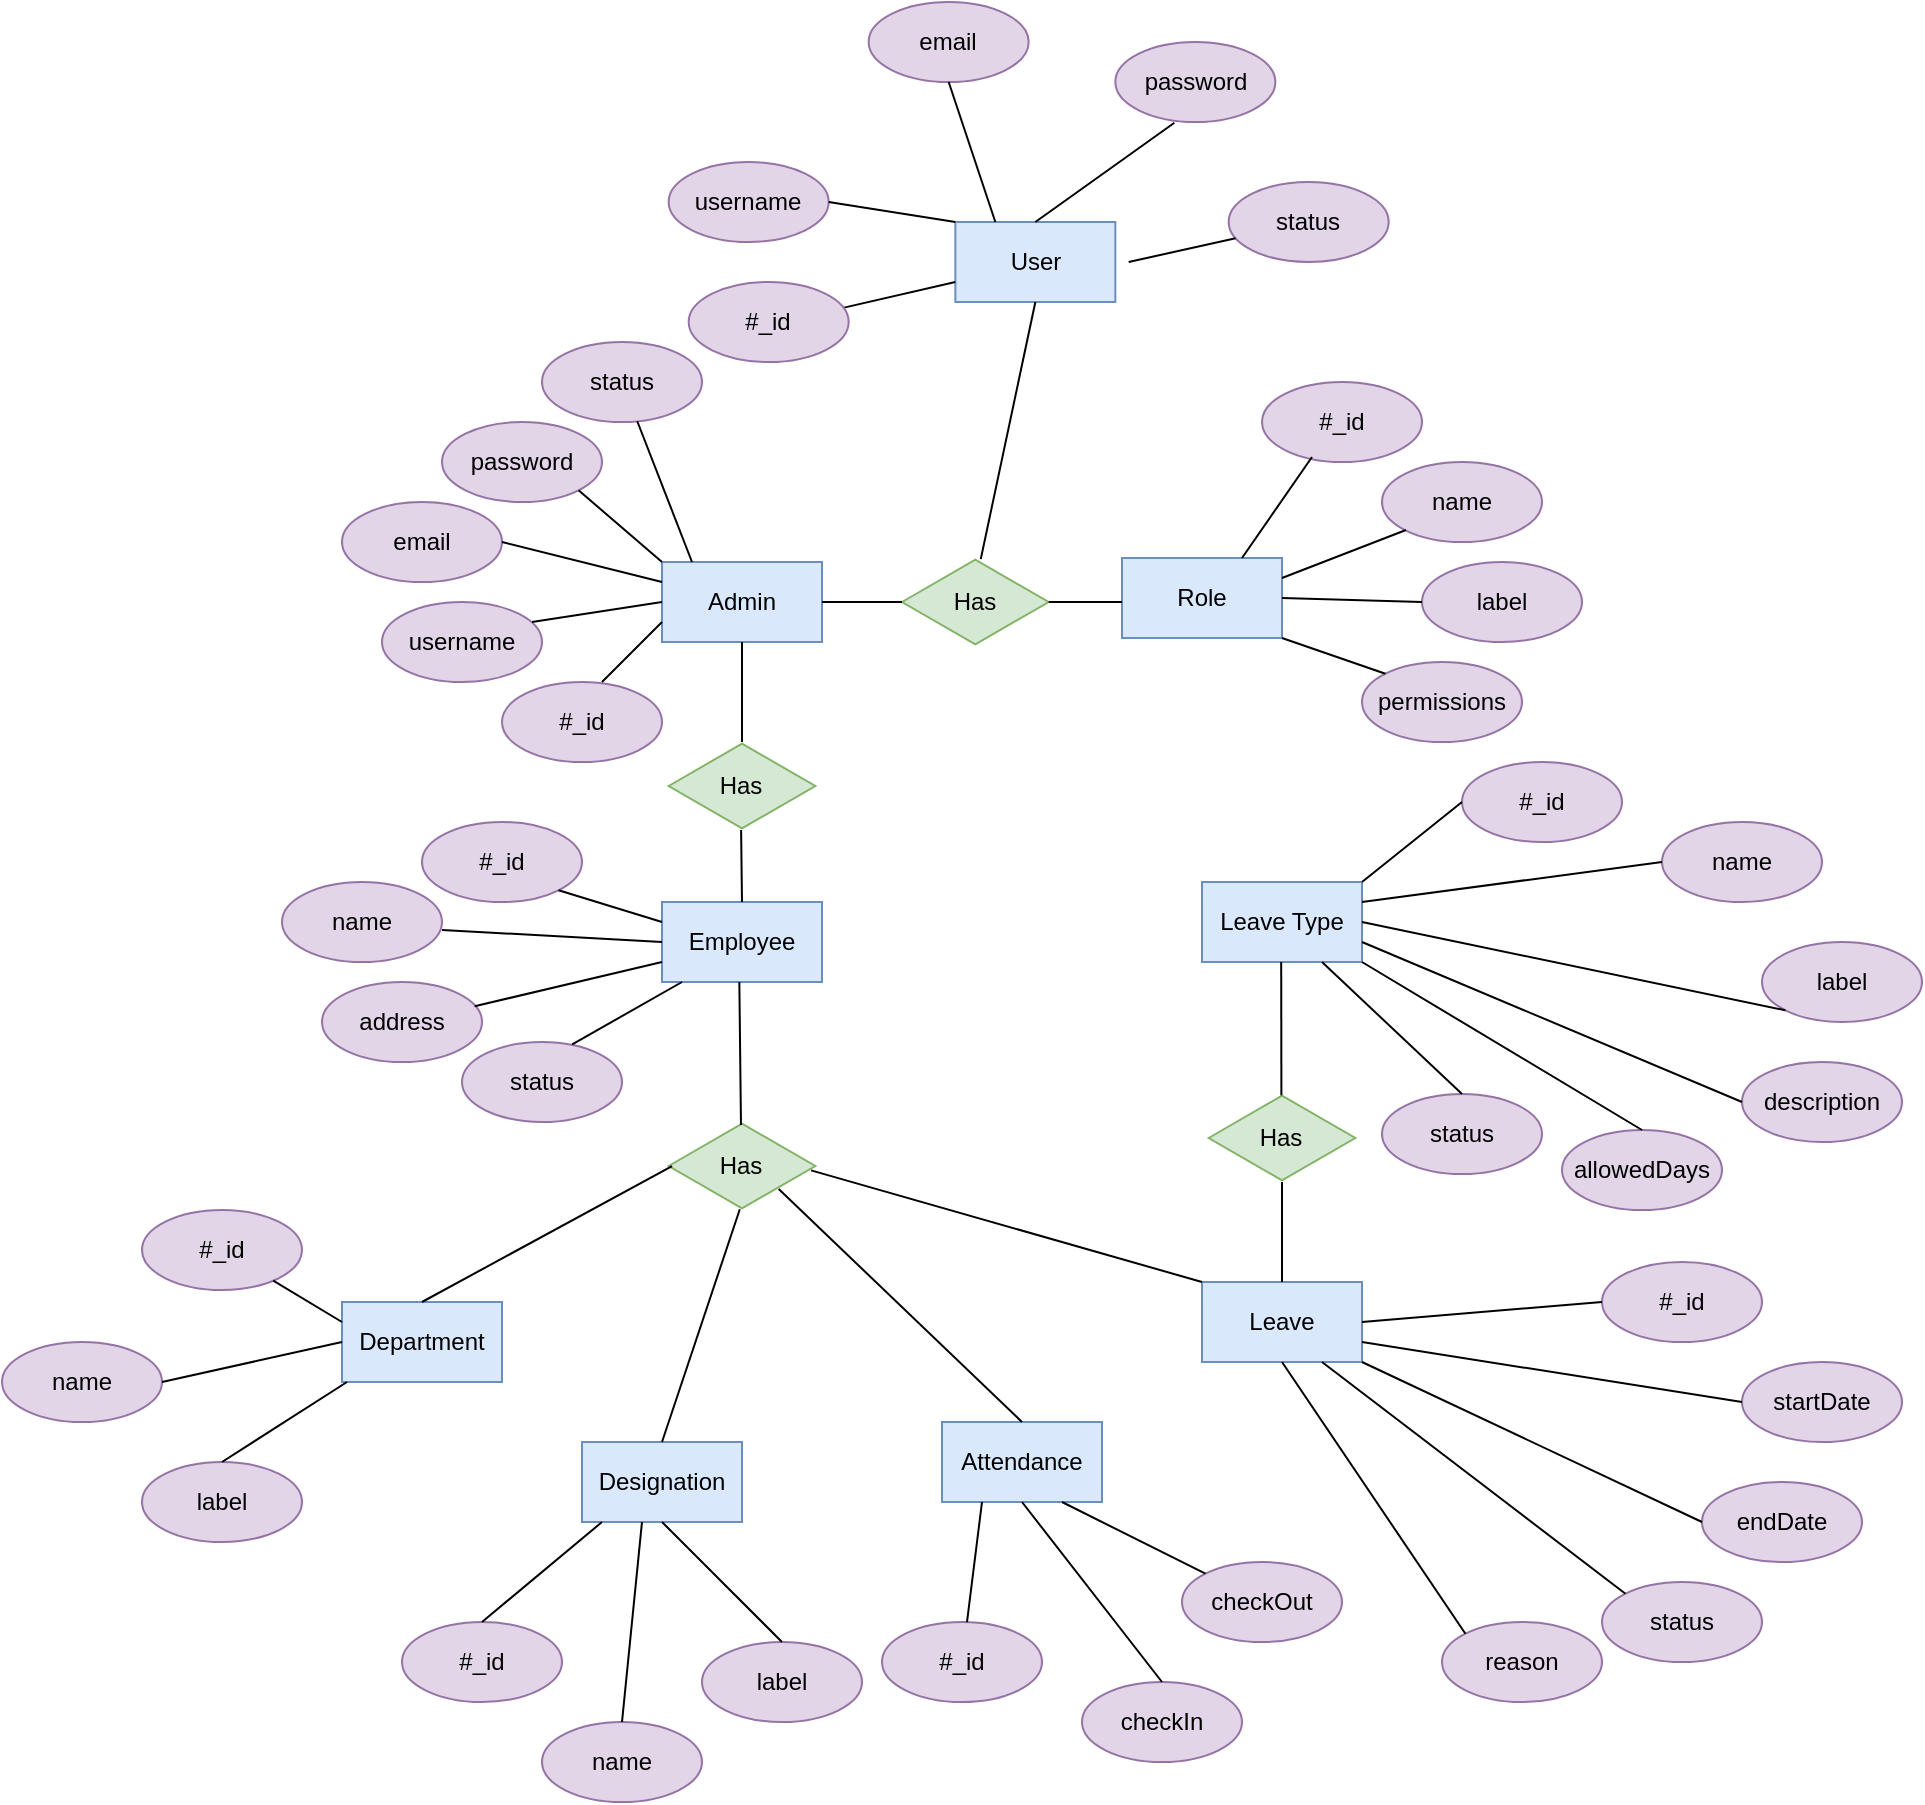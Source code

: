 <mxfile version="24.3.1" type="github">
  <diagram name="Page-1" id="nSaOMhIKzKD4aCZZ9AsJ">
    <mxGraphModel dx="2787" dy="2155" grid="1" gridSize="10" guides="1" tooltips="1" connect="1" arrows="1" fold="1" page="1" pageScale="1" pageWidth="850" pageHeight="1100" math="0" shadow="0">
      <root>
        <mxCell id="0" />
        <mxCell id="1" parent="0" />
        <mxCell id="XoLHvi1FjI8Cl4qUDjgd-1" value="Admin" style="rounded=0;whiteSpace=wrap;html=1;fillColor=#dae8fc;strokeColor=#6c8ebf;" parent="1" vertex="1">
          <mxGeometry x="120" y="160" width="80" height="40" as="geometry" />
        </mxCell>
        <mxCell id="XoLHvi1FjI8Cl4qUDjgd-2" value="username&lt;span style=&quot;color: rgba(0, 0, 0, 0); font-family: monospace; font-size: 0px; text-align: start; text-wrap: nowrap;&quot;&gt;%3CmxGraphModel%3E%3Croot%3E%3CmxCell%20id%3D%220%22%2F%3E%3CmxCell%20id%3D%221%22%20parent%3D%220%22%2F%3E%3CmxCell%20id%3D%222%22%20value%3D%22%23_id%22%20style%3D%22ellipse%3BwhiteSpace%3Dwrap%3Bhtml%3D1%3B%22%20vertex%3D%221%22%20parent%3D%221%22%3E%3CmxGeometry%20x%3D%2230%22%20y%3D%22110%22%20width%3D%2280%22%20height%3D%2240%22%20as%3D%22geometry%22%2F%3E%3C%2FmxCell%3E%3C%2Froot%3E%3C%2FmxGraphModel%3E&lt;/span&gt;&lt;span style=&quot;color: rgba(0, 0, 0, 0); font-family: monospace; font-size: 0px; text-align: start; text-wrap: nowrap;&quot;&gt;%3CmxGraphModel%3E%3Croot%3E%3CmxCell%20id%3D%220%22%2F%3E%3CmxCell%20id%3D%221%22%20parent%3D%220%22%2F%3E%3CmxCell%20id%3D%222%22%20value%3D%22%23_id%22%20style%3D%22ellipse%3BwhiteSpace%3Dwrap%3Bhtml%3D1%3B%22%20vertex%3D%221%22%20parent%3D%221%22%3E%3CmxGeometry%20x%3D%2230%22%20y%3D%22110%22%20width%3D%2280%22%20height%3D%2240%22%20as%3D%22geometry%22%2F%3E%3C%2FmxCell%3E%3C%2Froot%3E%3C%2FmxGraphModel%3E&lt;/span&gt;" style="ellipse;whiteSpace=wrap;html=1;fillColor=#e1d5e7;strokeColor=#9673a6;" parent="1" vertex="1">
          <mxGeometry x="-20" y="180" width="80" height="40" as="geometry" />
        </mxCell>
        <mxCell id="XoLHvi1FjI8Cl4qUDjgd-3" value="#_id" style="ellipse;whiteSpace=wrap;html=1;fillColor=#e1d5e7;strokeColor=#9673a6;" parent="1" vertex="1">
          <mxGeometry x="40" y="220" width="80" height="40" as="geometry" />
        </mxCell>
        <mxCell id="XoLHvi1FjI8Cl4qUDjgd-4" value="email" style="ellipse;whiteSpace=wrap;html=1;fillColor=#e1d5e7;strokeColor=#9673a6;" parent="1" vertex="1">
          <mxGeometry x="-40" y="130" width="80" height="40" as="geometry" />
        </mxCell>
        <mxCell id="XoLHvi1FjI8Cl4qUDjgd-5" value="password" style="ellipse;whiteSpace=wrap;html=1;fillColor=#e1d5e7;strokeColor=#9673a6;" parent="1" vertex="1">
          <mxGeometry x="10" y="90" width="80" height="40" as="geometry" />
        </mxCell>
        <mxCell id="XoLHvi1FjI8Cl4qUDjgd-6" value="status" style="ellipse;whiteSpace=wrap;html=1;fillColor=#e1d5e7;strokeColor=#9673a6;" parent="1" vertex="1">
          <mxGeometry x="60" y="50" width="80" height="40" as="geometry" />
        </mxCell>
        <mxCell id="XoLHvi1FjI8Cl4qUDjgd-11" value="" style="endArrow=none;html=1;rounded=0;" parent="1" edge="1">
          <mxGeometry width="50" height="50" relative="1" as="geometry">
            <mxPoint x="90" y="220" as="sourcePoint" />
            <mxPoint x="120" y="190" as="targetPoint" />
          </mxGeometry>
        </mxCell>
        <mxCell id="XoLHvi1FjI8Cl4qUDjgd-12" value="" style="endArrow=none;html=1;rounded=0;entryX=0;entryY=0.5;entryDx=0;entryDy=0;" parent="1" target="XoLHvi1FjI8Cl4qUDjgd-1" edge="1">
          <mxGeometry width="50" height="50" relative="1" as="geometry">
            <mxPoint x="55" y="190" as="sourcePoint" />
            <mxPoint x="105" y="140" as="targetPoint" />
          </mxGeometry>
        </mxCell>
        <mxCell id="XoLHvi1FjI8Cl4qUDjgd-13" value="" style="endArrow=none;html=1;rounded=0;entryX=0;entryY=0.25;entryDx=0;entryDy=0;exitX=1;exitY=0.5;exitDx=0;exitDy=0;" parent="1" source="XoLHvi1FjI8Cl4qUDjgd-4" target="XoLHvi1FjI8Cl4qUDjgd-1" edge="1">
          <mxGeometry width="50" height="50" relative="1" as="geometry">
            <mxPoint x="40" y="150" as="sourcePoint" />
            <mxPoint x="90" y="100" as="targetPoint" />
          </mxGeometry>
        </mxCell>
        <mxCell id="XoLHvi1FjI8Cl4qUDjgd-14" value="" style="endArrow=none;html=1;rounded=0;entryX=0;entryY=0;entryDx=0;entryDy=0;exitX=1;exitY=1;exitDx=0;exitDy=0;" parent="1" source="XoLHvi1FjI8Cl4qUDjgd-5" target="XoLHvi1FjI8Cl4qUDjgd-1" edge="1">
          <mxGeometry width="50" height="50" relative="1" as="geometry">
            <mxPoint x="90" y="110" as="sourcePoint" />
            <mxPoint x="140" y="60" as="targetPoint" />
          </mxGeometry>
        </mxCell>
        <mxCell id="XoLHvi1FjI8Cl4qUDjgd-15" value="" style="endArrow=none;html=1;rounded=0;" parent="1" target="XoLHvi1FjI8Cl4qUDjgd-6" edge="1">
          <mxGeometry width="50" height="50" relative="1" as="geometry">
            <mxPoint x="135" y="160" as="sourcePoint" />
            <mxPoint x="185" y="110" as="targetPoint" />
          </mxGeometry>
        </mxCell>
        <mxCell id="XoLHvi1FjI8Cl4qUDjgd-22" value="Has" style="html=1;whiteSpace=wrap;aspect=fixed;shape=isoRectangle;fillColor=#d5e8d4;strokeColor=#82b366;" parent="1" vertex="1">
          <mxGeometry x="240" y="158" width="73.33" height="44" as="geometry" />
        </mxCell>
        <mxCell id="XoLHvi1FjI8Cl4qUDjgd-23" value="" style="endArrow=none;html=1;rounded=0;" parent="1" target="XoLHvi1FjI8Cl4qUDjgd-22" edge="1">
          <mxGeometry width="50" height="50" relative="1" as="geometry">
            <mxPoint x="200" y="180" as="sourcePoint" />
            <mxPoint x="250" y="130" as="targetPoint" />
          </mxGeometry>
        </mxCell>
        <mxCell id="XoLHvi1FjI8Cl4qUDjgd-24" value="Role" style="rounded=0;whiteSpace=wrap;html=1;fillColor=#dae8fc;strokeColor=#6c8ebf;" parent="1" vertex="1">
          <mxGeometry x="350" y="158" width="80" height="40" as="geometry" />
        </mxCell>
        <mxCell id="XoLHvi1FjI8Cl4qUDjgd-25" value="" style="endArrow=none;html=1;rounded=0;" parent="1" edge="1">
          <mxGeometry width="50" height="50" relative="1" as="geometry">
            <mxPoint x="313.33" y="180" as="sourcePoint" />
            <mxPoint x="350" y="180" as="targetPoint" />
          </mxGeometry>
        </mxCell>
        <mxCell id="XoLHvi1FjI8Cl4qUDjgd-26" value="label" style="ellipse;whiteSpace=wrap;html=1;fillColor=#e1d5e7;strokeColor=#9673a6;" parent="1" vertex="1">
          <mxGeometry x="500" y="160" width="80" height="40" as="geometry" />
        </mxCell>
        <mxCell id="XoLHvi1FjI8Cl4qUDjgd-27" value="name" style="ellipse;whiteSpace=wrap;html=1;fillColor=#e1d5e7;strokeColor=#9673a6;" parent="1" vertex="1">
          <mxGeometry x="480" y="110" width="80" height="40" as="geometry" />
        </mxCell>
        <mxCell id="XoLHvi1FjI8Cl4qUDjgd-28" value="#_id" style="ellipse;whiteSpace=wrap;html=1;fillColor=#e1d5e7;strokeColor=#9673a6;" parent="1" vertex="1">
          <mxGeometry x="420" y="70" width="80" height="40" as="geometry" />
        </mxCell>
        <mxCell id="XoLHvi1FjI8Cl4qUDjgd-29" value="permissions" style="ellipse;whiteSpace=wrap;html=1;fillColor=#e1d5e7;strokeColor=#9673a6;" parent="1" vertex="1">
          <mxGeometry x="470" y="210" width="80" height="40" as="geometry" />
        </mxCell>
        <mxCell id="XoLHvi1FjI8Cl4qUDjgd-31" value="" style="endArrow=none;html=1;rounded=0;exitX=0.75;exitY=0;exitDx=0;exitDy=0;" parent="1" source="XoLHvi1FjI8Cl4qUDjgd-24" edge="1">
          <mxGeometry width="50" height="50" relative="1" as="geometry">
            <mxPoint x="405" y="152.5" as="sourcePoint" />
            <mxPoint x="445" y="107.5" as="targetPoint" />
          </mxGeometry>
        </mxCell>
        <mxCell id="XoLHvi1FjI8Cl4qUDjgd-33" value="" style="endArrow=none;html=1;rounded=0;entryX=0;entryY=1;entryDx=0;entryDy=0;exitX=1;exitY=0.25;exitDx=0;exitDy=0;" parent="1" source="XoLHvi1FjI8Cl4qUDjgd-24" target="XoLHvi1FjI8Cl4qUDjgd-27" edge="1">
          <mxGeometry width="50" height="50" relative="1" as="geometry">
            <mxPoint x="430" y="170" as="sourcePoint" />
            <mxPoint x="480" y="120" as="targetPoint" />
            <Array as="points">
              <mxPoint x="492" y="144" />
            </Array>
          </mxGeometry>
        </mxCell>
        <mxCell id="XoLHvi1FjI8Cl4qUDjgd-34" value="" style="endArrow=none;html=1;rounded=0;exitX=1;exitY=0.5;exitDx=0;exitDy=0;" parent="1" source="XoLHvi1FjI8Cl4qUDjgd-24" edge="1">
          <mxGeometry width="50" height="50" relative="1" as="geometry">
            <mxPoint x="440" y="180" as="sourcePoint" />
            <mxPoint x="500" y="180" as="targetPoint" />
          </mxGeometry>
        </mxCell>
        <mxCell id="XoLHvi1FjI8Cl4qUDjgd-35" value="" style="endArrow=none;html=1;rounded=0;entryX=1;entryY=1;entryDx=0;entryDy=0;exitX=0;exitY=0;exitDx=0;exitDy=0;" parent="1" source="XoLHvi1FjI8Cl4qUDjgd-29" target="XoLHvi1FjI8Cl4qUDjgd-24" edge="1">
          <mxGeometry width="50" height="50" relative="1" as="geometry">
            <mxPoint x="390" y="260" as="sourcePoint" />
            <mxPoint x="440" y="210" as="targetPoint" />
          </mxGeometry>
        </mxCell>
        <mxCell id="XoLHvi1FjI8Cl4qUDjgd-37" value="Employee" style="rounded=0;whiteSpace=wrap;html=1;fillColor=#dae8fc;strokeColor=#6c8ebf;" parent="1" vertex="1">
          <mxGeometry x="120" y="330" width="80" height="40" as="geometry" />
        </mxCell>
        <mxCell id="XoLHvi1FjI8Cl4qUDjgd-38" value="Has" style="html=1;whiteSpace=wrap;aspect=fixed;shape=isoRectangle;fillColor=#d5e8d4;strokeColor=#82b366;" parent="1" vertex="1">
          <mxGeometry x="123.34" y="250" width="73.33" height="44" as="geometry" />
        </mxCell>
        <mxCell id="XoLHvi1FjI8Cl4qUDjgd-39" value="" style="endArrow=none;html=1;rounded=0;entryX=0.5;entryY=1;entryDx=0;entryDy=0;" parent="1" target="XoLHvi1FjI8Cl4qUDjgd-1" edge="1">
          <mxGeometry width="50" height="50" relative="1" as="geometry">
            <mxPoint x="160" y="250" as="sourcePoint" />
            <mxPoint x="159.55" y="210" as="targetPoint" />
          </mxGeometry>
        </mxCell>
        <mxCell id="XoLHvi1FjI8Cl4qUDjgd-40" value="" style="endArrow=none;html=1;rounded=0;entryX=0.5;entryY=1;entryDx=0;entryDy=0;" parent="1" edge="1">
          <mxGeometry width="50" height="50" relative="1" as="geometry">
            <mxPoint x="160" y="330" as="sourcePoint" />
            <mxPoint x="159.55" y="294" as="targetPoint" />
          </mxGeometry>
        </mxCell>
        <mxCell id="XoLHvi1FjI8Cl4qUDjgd-41" value="#_id" style="ellipse;whiteSpace=wrap;html=1;fillColor=#e1d5e7;strokeColor=#9673a6;" parent="1" vertex="1">
          <mxGeometry y="290" width="80" height="40" as="geometry" />
        </mxCell>
        <mxCell id="XoLHvi1FjI8Cl4qUDjgd-42" value="name" style="ellipse;whiteSpace=wrap;html=1;fillColor=#e1d5e7;strokeColor=#9673a6;" parent="1" vertex="1">
          <mxGeometry x="-70" y="320" width="80" height="40" as="geometry" />
        </mxCell>
        <mxCell id="XoLHvi1FjI8Cl4qUDjgd-43" value="address" style="ellipse;whiteSpace=wrap;html=1;fillColor=#e1d5e7;strokeColor=#9673a6;" parent="1" vertex="1">
          <mxGeometry x="-50" y="370" width="80" height="40" as="geometry" />
        </mxCell>
        <mxCell id="XoLHvi1FjI8Cl4qUDjgd-45" value="status" style="ellipse;whiteSpace=wrap;html=1;fillColor=#e1d5e7;strokeColor=#9673a6;" parent="1" vertex="1">
          <mxGeometry x="20" y="400" width="80" height="40" as="geometry" />
        </mxCell>
        <mxCell id="XoLHvi1FjI8Cl4qUDjgd-47" value="Has" style="html=1;whiteSpace=wrap;aspect=fixed;shape=isoRectangle;fillColor=#d5e8d4;strokeColor=#82b366;" parent="1" vertex="1">
          <mxGeometry x="123.34" y="440" width="73.33" height="44" as="geometry" />
        </mxCell>
        <mxCell id="XoLHvi1FjI8Cl4qUDjgd-49" value="Department" style="rounded=0;whiteSpace=wrap;html=1;fillColor=#dae8fc;strokeColor=#6c8ebf;" parent="1" vertex="1">
          <mxGeometry x="-40" y="530" width="80" height="40" as="geometry" />
        </mxCell>
        <mxCell id="XoLHvi1FjI8Cl4qUDjgd-50" value="Attendance" style="rounded=0;whiteSpace=wrap;html=1;fillColor=#dae8fc;strokeColor=#6c8ebf;" parent="1" vertex="1">
          <mxGeometry x="260" y="590" width="80" height="40" as="geometry" />
        </mxCell>
        <mxCell id="XoLHvi1FjI8Cl4qUDjgd-51" value="Designation" style="rounded=0;whiteSpace=wrap;html=1;fillColor=#dae8fc;strokeColor=#6c8ebf;" parent="1" vertex="1">
          <mxGeometry x="80" y="600" width="80" height="40" as="geometry" />
        </mxCell>
        <mxCell id="XoLHvi1FjI8Cl4qUDjgd-52" value="Leave" style="rounded=0;whiteSpace=wrap;html=1;fillColor=#dae8fc;strokeColor=#6c8ebf;" parent="1" vertex="1">
          <mxGeometry x="390" y="520" width="80" height="40" as="geometry" />
        </mxCell>
        <mxCell id="XoLHvi1FjI8Cl4qUDjgd-53" value="Leave Type" style="rounded=0;whiteSpace=wrap;html=1;fillColor=#dae8fc;strokeColor=#6c8ebf;" parent="1" vertex="1">
          <mxGeometry x="390" y="320" width="80" height="40" as="geometry" />
        </mxCell>
        <mxCell id="XoLHvi1FjI8Cl4qUDjgd-54" value="#_id" style="ellipse;whiteSpace=wrap;html=1;fillColor=#e1d5e7;strokeColor=#9673a6;" parent="1" vertex="1">
          <mxGeometry x="-140" y="484" width="80" height="40" as="geometry" />
        </mxCell>
        <mxCell id="XoLHvi1FjI8Cl4qUDjgd-55" value="name" style="ellipse;whiteSpace=wrap;html=1;fillColor=#e1d5e7;strokeColor=#9673a6;" parent="1" vertex="1">
          <mxGeometry x="-210" y="550" width="80" height="40" as="geometry" />
        </mxCell>
        <mxCell id="XoLHvi1FjI8Cl4qUDjgd-56" value="label" style="ellipse;whiteSpace=wrap;html=1;fillColor=#e1d5e7;strokeColor=#9673a6;" parent="1" vertex="1">
          <mxGeometry x="-140" y="610" width="80" height="40" as="geometry" />
        </mxCell>
        <mxCell id="XoLHvi1FjI8Cl4qUDjgd-57" value="#_id" style="ellipse;whiteSpace=wrap;html=1;fillColor=#e1d5e7;strokeColor=#9673a6;" parent="1" vertex="1">
          <mxGeometry x="-10" y="690" width="80" height="40" as="geometry" />
        </mxCell>
        <mxCell id="XoLHvi1FjI8Cl4qUDjgd-58" value="name" style="ellipse;whiteSpace=wrap;html=1;fillColor=#e1d5e7;strokeColor=#9673a6;" parent="1" vertex="1">
          <mxGeometry x="60" y="740" width="80" height="40" as="geometry" />
        </mxCell>
        <mxCell id="XoLHvi1FjI8Cl4qUDjgd-59" value="label" style="ellipse;whiteSpace=wrap;html=1;fillColor=#e1d5e7;strokeColor=#9673a6;" parent="1" vertex="1">
          <mxGeometry x="140" y="700" width="80" height="40" as="geometry" />
        </mxCell>
        <mxCell id="XoLHvi1FjI8Cl4qUDjgd-61" value="#_id&lt;span style=&quot;color: rgba(0, 0, 0, 0); font-family: monospace; font-size: 0px; text-align: start; text-wrap: nowrap;&quot;&gt;%3CmxGraphModel%3E%3Croot%3E%3CmxCell%20id%3D%220%22%2F%3E%3CmxCell%20id%3D%221%22%20parent%3D%220%22%2F%3E%3CmxCell%20id%3D%222%22%20value%3D%22label%22%20style%3D%22ellipse%3BwhiteSpace%3Dwrap%3Bhtml%3D1%3BfillColor%3D%23e1d5e7%3BstrokeColor%3D%239673a6%3B%22%20vertex%3D%221%22%20parent%3D%221%22%3E%3CmxGeometry%20x%3D%22140%22%20y%3D%22700%22%20width%3D%2280%22%20height%3D%2240%22%20as%3D%22geometry%22%2F%3E%3C%2FmxCell%3E%3C%2Froot%3E%3C%2FmxGraphModel%3E&lt;/span&gt;" style="ellipse;whiteSpace=wrap;html=1;fillColor=#e1d5e7;strokeColor=#9673a6;" parent="1" vertex="1">
          <mxGeometry x="230" y="690" width="80" height="40" as="geometry" />
        </mxCell>
        <mxCell id="XoLHvi1FjI8Cl4qUDjgd-62" value="checkIn" style="ellipse;whiteSpace=wrap;html=1;fillColor=#e1d5e7;strokeColor=#9673a6;" parent="1" vertex="1">
          <mxGeometry x="330" y="720" width="80" height="40" as="geometry" />
        </mxCell>
        <mxCell id="XoLHvi1FjI8Cl4qUDjgd-63" value="checkOut" style="ellipse;whiteSpace=wrap;html=1;fillColor=#e1d5e7;strokeColor=#9673a6;" parent="1" vertex="1">
          <mxGeometry x="380" y="660" width="80" height="40" as="geometry" />
        </mxCell>
        <mxCell id="XoLHvi1FjI8Cl4qUDjgd-64" value="#_id" style="ellipse;whiteSpace=wrap;html=1;fillColor=#e1d5e7;strokeColor=#9673a6;" parent="1" vertex="1">
          <mxGeometry x="520" y="260" width="80" height="40" as="geometry" />
        </mxCell>
        <mxCell id="XoLHvi1FjI8Cl4qUDjgd-65" value="name" style="ellipse;whiteSpace=wrap;html=1;fillColor=#e1d5e7;strokeColor=#9673a6;" parent="1" vertex="1">
          <mxGeometry x="620" y="290" width="80" height="40" as="geometry" />
        </mxCell>
        <mxCell id="XoLHvi1FjI8Cl4qUDjgd-66" value="label" style="ellipse;whiteSpace=wrap;html=1;fillColor=#e1d5e7;strokeColor=#9673a6;" parent="1" vertex="1">
          <mxGeometry x="670" y="350" width="80" height="40" as="geometry" />
        </mxCell>
        <mxCell id="XoLHvi1FjI8Cl4qUDjgd-67" value="description" style="ellipse;whiteSpace=wrap;html=1;fillColor=#e1d5e7;strokeColor=#9673a6;" parent="1" vertex="1">
          <mxGeometry x="660" y="410" width="80" height="40" as="geometry" />
        </mxCell>
        <mxCell id="XoLHvi1FjI8Cl4qUDjgd-68" value="allowedDays" style="ellipse;whiteSpace=wrap;html=1;fillColor=#e1d5e7;strokeColor=#9673a6;" parent="1" vertex="1">
          <mxGeometry x="570" y="444" width="80" height="40" as="geometry" />
        </mxCell>
        <mxCell id="XoLHvi1FjI8Cl4qUDjgd-69" value="status" style="ellipse;whiteSpace=wrap;html=1;fillColor=#e1d5e7;strokeColor=#9673a6;" parent="1" vertex="1">
          <mxGeometry x="480" y="426" width="80" height="40" as="geometry" />
        </mxCell>
        <mxCell id="XoLHvi1FjI8Cl4qUDjgd-71" value="endDate" style="ellipse;whiteSpace=wrap;html=1;fillColor=#e1d5e7;strokeColor=#9673a6;" parent="1" vertex="1">
          <mxGeometry x="640" y="620" width="80" height="40" as="geometry" />
        </mxCell>
        <mxCell id="XoLHvi1FjI8Cl4qUDjgd-73" value="startDate" style="ellipse;whiteSpace=wrap;html=1;fillColor=#e1d5e7;strokeColor=#9673a6;" parent="1" vertex="1">
          <mxGeometry x="660" y="560" width="80" height="40" as="geometry" />
        </mxCell>
        <mxCell id="XoLHvi1FjI8Cl4qUDjgd-74" value="#_id" style="ellipse;whiteSpace=wrap;html=1;fillColor=#e1d5e7;strokeColor=#9673a6;" parent="1" vertex="1">
          <mxGeometry x="590" y="510" width="80" height="40" as="geometry" />
        </mxCell>
        <mxCell id="XoLHvi1FjI8Cl4qUDjgd-75" value="reason" style="ellipse;whiteSpace=wrap;html=1;fillColor=#e1d5e7;strokeColor=#9673a6;" parent="1" vertex="1">
          <mxGeometry x="510" y="690" width="80" height="40" as="geometry" />
        </mxCell>
        <mxCell id="XoLHvi1FjI8Cl4qUDjgd-76" value="status" style="ellipse;whiteSpace=wrap;html=1;fillColor=#e1d5e7;strokeColor=#9673a6;" parent="1" vertex="1">
          <mxGeometry x="590" y="670" width="80" height="40" as="geometry" />
        </mxCell>
        <mxCell id="XoLHvi1FjI8Cl4qUDjgd-77" value="Has" style="html=1;whiteSpace=wrap;aspect=fixed;shape=isoRectangle;fillColor=#d5e8d4;strokeColor=#82b366;" parent="1" vertex="1">
          <mxGeometry x="393.33" y="426" width="73.33" height="44" as="geometry" />
        </mxCell>
        <mxCell id="XoLHvi1FjI8Cl4qUDjgd-78" value="" style="endArrow=none;html=1;rounded=0;exitX=0.493;exitY=0.034;exitDx=0;exitDy=0;exitPerimeter=0;" parent="1" source="XoLHvi1FjI8Cl4qUDjgd-47" edge="1">
          <mxGeometry width="50" height="50" relative="1" as="geometry">
            <mxPoint x="159" y="437" as="sourcePoint" />
            <mxPoint x="158.67" y="370" as="targetPoint" />
          </mxGeometry>
        </mxCell>
        <mxCell id="XoLHvi1FjI8Cl4qUDjgd-79" value="" style="endArrow=none;html=1;rounded=0;exitX=0.5;exitY=0;exitDx=0;exitDy=0;entryX=0.023;entryY=0.501;entryDx=0;entryDy=0;entryPerimeter=0;" parent="1" source="XoLHvi1FjI8Cl4qUDjgd-49" target="XoLHvi1FjI8Cl4qUDjgd-47" edge="1">
          <mxGeometry width="50" height="50" relative="1" as="geometry">
            <mxPoint x="123.67" y="530" as="sourcePoint" />
            <mxPoint x="120" y="460" as="targetPoint" />
          </mxGeometry>
        </mxCell>
        <mxCell id="XoLHvi1FjI8Cl4qUDjgd-80" value="" style="endArrow=none;html=1;rounded=0;exitX=0.5;exitY=0;exitDx=0;exitDy=0;entryX=0.485;entryY=0.992;entryDx=0;entryDy=0;entryPerimeter=0;" parent="1" source="XoLHvi1FjI8Cl4qUDjgd-51" target="XoLHvi1FjI8Cl4qUDjgd-47" edge="1">
          <mxGeometry width="50" height="50" relative="1" as="geometry">
            <mxPoint x="159.59" y="555" as="sourcePoint" />
            <mxPoint x="160" y="490" as="targetPoint" />
          </mxGeometry>
        </mxCell>
        <mxCell id="XoLHvi1FjI8Cl4qUDjgd-82" value="" style="endArrow=none;html=1;rounded=0;exitX=0.5;exitY=0;exitDx=0;exitDy=0;entryX=0.75;entryY=0.761;entryDx=0;entryDy=0;entryPerimeter=0;" parent="1" source="XoLHvi1FjI8Cl4qUDjgd-50" target="XoLHvi1FjI8Cl4qUDjgd-47" edge="1">
          <mxGeometry width="50" height="50" relative="1" as="geometry">
            <mxPoint x="180.11" y="541" as="sourcePoint" />
            <mxPoint x="179.78" y="470" as="targetPoint" />
          </mxGeometry>
        </mxCell>
        <mxCell id="XoLHvi1FjI8Cl4qUDjgd-83" value="" style="endArrow=none;html=1;rounded=0;exitX=0;exitY=0;exitDx=0;exitDy=0;entryX=0.971;entryY=0.55;entryDx=0;entryDy=0;entryPerimeter=0;" parent="1" source="XoLHvi1FjI8Cl4qUDjgd-52" target="XoLHvi1FjI8Cl4qUDjgd-47" edge="1">
          <mxGeometry width="50" height="50" relative="1" as="geometry">
            <mxPoint x="298.67" y="550" as="sourcePoint" />
            <mxPoint x="200" y="462" as="targetPoint" />
          </mxGeometry>
        </mxCell>
        <mxCell id="XoLHvi1FjI8Cl4qUDjgd-84" value="" style="endArrow=none;html=1;rounded=0;" parent="1" edge="1">
          <mxGeometry width="50" height="50" relative="1" as="geometry">
            <mxPoint x="430" y="520" as="sourcePoint" />
            <mxPoint x="430" y="470" as="targetPoint" />
          </mxGeometry>
        </mxCell>
        <mxCell id="XoLHvi1FjI8Cl4qUDjgd-86" value="" style="endArrow=none;html=1;rounded=0;exitX=0.496;exitY=0.014;exitDx=0;exitDy=0;exitPerimeter=0;" parent="1" source="XoLHvi1FjI8Cl4qUDjgd-77" edge="1">
          <mxGeometry width="50" height="50" relative="1" as="geometry">
            <mxPoint x="429.6" y="410" as="sourcePoint" />
            <mxPoint x="429.6" y="360" as="targetPoint" />
          </mxGeometry>
        </mxCell>
        <mxCell id="XoLHvi1FjI8Cl4qUDjgd-90" value="" style="endArrow=none;html=1;rounded=0;exitX=0.5;exitY=0;exitDx=0;exitDy=0;entryX=0.023;entryY=0.501;entryDx=0;entryDy=0;entryPerimeter=0;" parent="1" source="XoLHvi1FjI8Cl4qUDjgd-56" edge="1">
          <mxGeometry width="50" height="50" relative="1" as="geometry">
            <mxPoint x="-162.5" y="638" as="sourcePoint" />
            <mxPoint x="-37.5" y="570" as="targetPoint" />
          </mxGeometry>
        </mxCell>
        <mxCell id="XoLHvi1FjI8Cl4qUDjgd-91" value="" style="endArrow=none;html=1;rounded=0;exitX=0.5;exitY=0;exitDx=0;exitDy=0;entryX=0;entryY=0.5;entryDx=0;entryDy=0;" parent="1" target="XoLHvi1FjI8Cl4qUDjgd-49" edge="1">
          <mxGeometry width="50" height="50" relative="1" as="geometry">
            <mxPoint x="-130" y="570" as="sourcePoint" />
            <mxPoint x="-67.5" y="530" as="targetPoint" />
          </mxGeometry>
        </mxCell>
        <mxCell id="XoLHvi1FjI8Cl4qUDjgd-92" value="" style="endArrow=none;html=1;rounded=0;entryX=0;entryY=0.25;entryDx=0;entryDy=0;" parent="1" source="XoLHvi1FjI8Cl4qUDjgd-54" target="XoLHvi1FjI8Cl4qUDjgd-49" edge="1">
          <mxGeometry width="50" height="50" relative="1" as="geometry">
            <mxPoint x="-72.5" y="520" as="sourcePoint" />
            <mxPoint x="-10" y="480" as="targetPoint" />
          </mxGeometry>
        </mxCell>
        <mxCell id="XoLHvi1FjI8Cl4qUDjgd-93" value="" style="endArrow=none;html=1;rounded=0;exitX=0.5;exitY=0;exitDx=0;exitDy=0;entryX=0.023;entryY=0.501;entryDx=0;entryDy=0;entryPerimeter=0;" parent="1" source="XoLHvi1FjI8Cl4qUDjgd-57" edge="1">
          <mxGeometry width="50" height="50" relative="1" as="geometry">
            <mxPoint x="27.5" y="680" as="sourcePoint" />
            <mxPoint x="90" y="640" as="targetPoint" />
          </mxGeometry>
        </mxCell>
        <mxCell id="XoLHvi1FjI8Cl4qUDjgd-94" value="" style="endArrow=none;html=1;rounded=0;exitX=0.5;exitY=0;exitDx=0;exitDy=0;entryX=0.023;entryY=0.501;entryDx=0;entryDy=0;entryPerimeter=0;" parent="1" source="XoLHvi1FjI8Cl4qUDjgd-58" edge="1">
          <mxGeometry width="50" height="50" relative="1" as="geometry">
            <mxPoint x="50" y="690" as="sourcePoint" />
            <mxPoint x="110" y="640" as="targetPoint" />
          </mxGeometry>
        </mxCell>
        <mxCell id="XoLHvi1FjI8Cl4qUDjgd-95" value="" style="endArrow=none;html=1;rounded=0;exitX=0.5;exitY=0;exitDx=0;exitDy=0;entryX=0.5;entryY=1;entryDx=0;entryDy=0;" parent="1" source="XoLHvi1FjI8Cl4qUDjgd-59" target="XoLHvi1FjI8Cl4qUDjgd-51" edge="1">
          <mxGeometry width="50" height="50" relative="1" as="geometry">
            <mxPoint x="90" y="690" as="sourcePoint" />
            <mxPoint x="150" y="640" as="targetPoint" />
          </mxGeometry>
        </mxCell>
        <mxCell id="XoLHvi1FjI8Cl4qUDjgd-97" value="" style="endArrow=none;html=1;rounded=0;entryX=0.25;entryY=1;entryDx=0;entryDy=0;" parent="1" source="XoLHvi1FjI8Cl4qUDjgd-61" target="XoLHvi1FjI8Cl4qUDjgd-50" edge="1">
          <mxGeometry width="50" height="50" relative="1" as="geometry">
            <mxPoint x="260" y="700" as="sourcePoint" />
            <mxPoint x="270" y="600" as="targetPoint" />
          </mxGeometry>
        </mxCell>
        <mxCell id="XoLHvi1FjI8Cl4qUDjgd-98" value="" style="endArrow=none;html=1;rounded=0;exitX=0.5;exitY=0;exitDx=0;exitDy=0;entryX=0.5;entryY=1;entryDx=0;entryDy=0;" parent="1" source="XoLHvi1FjI8Cl4qUDjgd-62" target="XoLHvi1FjI8Cl4qUDjgd-50" edge="1">
          <mxGeometry width="50" height="50" relative="1" as="geometry">
            <mxPoint x="290" y="700" as="sourcePoint" />
            <mxPoint x="300" y="600" as="targetPoint" />
          </mxGeometry>
        </mxCell>
        <mxCell id="XoLHvi1FjI8Cl4qUDjgd-100" value="" style="endArrow=none;html=1;rounded=0;exitX=0;exitY=0;exitDx=0;exitDy=0;entryX=0.75;entryY=1;entryDx=0;entryDy=0;" parent="1" source="XoLHvi1FjI8Cl4qUDjgd-63" target="XoLHvi1FjI8Cl4qUDjgd-50" edge="1">
          <mxGeometry width="50" height="50" relative="1" as="geometry">
            <mxPoint x="380" y="730" as="sourcePoint" />
            <mxPoint x="290" y="610" as="targetPoint" />
          </mxGeometry>
        </mxCell>
        <mxCell id="XoLHvi1FjI8Cl4qUDjgd-102" value="" style="endArrow=none;html=1;rounded=0;exitX=0;exitY=0;exitDx=0;exitDy=0;entryX=0.5;entryY=1;entryDx=0;entryDy=0;" parent="1" source="XoLHvi1FjI8Cl4qUDjgd-75" target="XoLHvi1FjI8Cl4qUDjgd-52" edge="1">
          <mxGeometry width="50" height="50" relative="1" as="geometry">
            <mxPoint x="310" y="600" as="sourcePoint" />
            <mxPoint x="188" y="483" as="targetPoint" />
          </mxGeometry>
        </mxCell>
        <mxCell id="XoLHvi1FjI8Cl4qUDjgd-103" value="" style="endArrow=none;html=1;rounded=0;exitX=0;exitY=0;exitDx=0;exitDy=0;entryX=0.75;entryY=1;entryDx=0;entryDy=0;" parent="1" source="XoLHvi1FjI8Cl4qUDjgd-76" target="XoLHvi1FjI8Cl4qUDjgd-52" edge="1">
          <mxGeometry width="50" height="50" relative="1" as="geometry">
            <mxPoint x="320" y="610" as="sourcePoint" />
            <mxPoint x="198" y="493" as="targetPoint" />
          </mxGeometry>
        </mxCell>
        <mxCell id="XoLHvi1FjI8Cl4qUDjgd-104" value="" style="endArrow=none;html=1;rounded=0;exitX=0;exitY=0.5;exitDx=0;exitDy=0;entryX=1;entryY=1;entryDx=0;entryDy=0;" parent="1" source="XoLHvi1FjI8Cl4qUDjgd-71" target="XoLHvi1FjI8Cl4qUDjgd-52" edge="1">
          <mxGeometry width="50" height="50" relative="1" as="geometry">
            <mxPoint x="612" y="686" as="sourcePoint" />
            <mxPoint x="460" y="570" as="targetPoint" />
          </mxGeometry>
        </mxCell>
        <mxCell id="XoLHvi1FjI8Cl4qUDjgd-105" value="" style="endArrow=none;html=1;rounded=0;exitX=0;exitY=0.5;exitDx=0;exitDy=0;entryX=1;entryY=0.75;entryDx=0;entryDy=0;" parent="1" source="XoLHvi1FjI8Cl4qUDjgd-73" target="XoLHvi1FjI8Cl4qUDjgd-52" edge="1">
          <mxGeometry width="50" height="50" relative="1" as="geometry">
            <mxPoint x="650" y="650" as="sourcePoint" />
            <mxPoint x="480" y="570" as="targetPoint" />
          </mxGeometry>
        </mxCell>
        <mxCell id="XoLHvi1FjI8Cl4qUDjgd-106" value="" style="endArrow=none;html=1;rounded=0;exitX=0;exitY=0.5;exitDx=0;exitDy=0;entryX=1;entryY=0.5;entryDx=0;entryDy=0;" parent="1" source="XoLHvi1FjI8Cl4qUDjgd-74" target="XoLHvi1FjI8Cl4qUDjgd-52" edge="1">
          <mxGeometry width="50" height="50" relative="1" as="geometry">
            <mxPoint x="670" y="590" as="sourcePoint" />
            <mxPoint x="480" y="560" as="targetPoint" />
          </mxGeometry>
        </mxCell>
        <mxCell id="XoLHvi1FjI8Cl4qUDjgd-107" value="" style="endArrow=none;html=1;rounded=0;exitX=0.5;exitY=0;exitDx=0;exitDy=0;entryX=0.75;entryY=1;entryDx=0;entryDy=0;" parent="1" source="XoLHvi1FjI8Cl4qUDjgd-69" target="XoLHvi1FjI8Cl4qUDjgd-53" edge="1">
          <mxGeometry width="50" height="50" relative="1" as="geometry">
            <mxPoint x="600" y="540" as="sourcePoint" />
            <mxPoint x="480" y="550" as="targetPoint" />
          </mxGeometry>
        </mxCell>
        <mxCell id="XoLHvi1FjI8Cl4qUDjgd-108" value="" style="endArrow=none;html=1;rounded=0;exitX=0.5;exitY=0;exitDx=0;exitDy=0;entryX=1;entryY=1;entryDx=0;entryDy=0;" parent="1" source="XoLHvi1FjI8Cl4qUDjgd-68" target="XoLHvi1FjI8Cl4qUDjgd-53" edge="1">
          <mxGeometry width="50" height="50" relative="1" as="geometry">
            <mxPoint x="530" y="436" as="sourcePoint" />
            <mxPoint x="460" y="370" as="targetPoint" />
          </mxGeometry>
        </mxCell>
        <mxCell id="XoLHvi1FjI8Cl4qUDjgd-109" value="" style="endArrow=none;html=1;rounded=0;exitX=0;exitY=0.5;exitDx=0;exitDy=0;entryX=1;entryY=0.75;entryDx=0;entryDy=0;" parent="1" source="XoLHvi1FjI8Cl4qUDjgd-67" target="XoLHvi1FjI8Cl4qUDjgd-53" edge="1">
          <mxGeometry width="50" height="50" relative="1" as="geometry">
            <mxPoint x="620" y="454" as="sourcePoint" />
            <mxPoint x="480" y="370" as="targetPoint" />
          </mxGeometry>
        </mxCell>
        <mxCell id="XoLHvi1FjI8Cl4qUDjgd-110" value="" style="endArrow=none;html=1;rounded=0;exitX=0;exitY=1;exitDx=0;exitDy=0;entryX=1;entryY=0.5;entryDx=0;entryDy=0;" parent="1" source="XoLHvi1FjI8Cl4qUDjgd-66" target="XoLHvi1FjI8Cl4qUDjgd-53" edge="1">
          <mxGeometry width="50" height="50" relative="1" as="geometry">
            <mxPoint x="670" y="440" as="sourcePoint" />
            <mxPoint x="480" y="360" as="targetPoint" />
          </mxGeometry>
        </mxCell>
        <mxCell id="XoLHvi1FjI8Cl4qUDjgd-113" value="" style="endArrow=none;html=1;rounded=0;exitX=0;exitY=0.5;exitDx=0;exitDy=0;entryX=1;entryY=0.25;entryDx=0;entryDy=0;" parent="1" source="XoLHvi1FjI8Cl4qUDjgd-65" target="XoLHvi1FjI8Cl4qUDjgd-53" edge="1">
          <mxGeometry width="50" height="50" relative="1" as="geometry">
            <mxPoint x="692" y="394" as="sourcePoint" />
            <mxPoint x="480" y="350" as="targetPoint" />
          </mxGeometry>
        </mxCell>
        <mxCell id="XoLHvi1FjI8Cl4qUDjgd-114" value="" style="endArrow=none;html=1;rounded=0;exitX=0;exitY=0.5;exitDx=0;exitDy=0;entryX=1;entryY=0;entryDx=0;entryDy=0;" parent="1" source="XoLHvi1FjI8Cl4qUDjgd-64" target="XoLHvi1FjI8Cl4qUDjgd-53" edge="1">
          <mxGeometry width="50" height="50" relative="1" as="geometry">
            <mxPoint x="630" y="320" as="sourcePoint" />
            <mxPoint x="480" y="340" as="targetPoint" />
          </mxGeometry>
        </mxCell>
        <mxCell id="P3_H_fCTKheCKAEJ2EQB-1" value="" style="endArrow=none;html=1;rounded=0;entryX=0;entryY=0.5;entryDx=0;entryDy=0;exitX=0.954;exitY=0.303;exitDx=0;exitDy=0;exitPerimeter=0;" parent="1" source="XoLHvi1FjI8Cl4qUDjgd-43" edge="1">
          <mxGeometry width="50" height="50" relative="1" as="geometry">
            <mxPoint x="30" y="380" as="sourcePoint" />
            <mxPoint x="120" y="360" as="targetPoint" />
          </mxGeometry>
        </mxCell>
        <mxCell id="P3_H_fCTKheCKAEJ2EQB-2" value="" style="endArrow=none;html=1;rounded=0;entryX=0;entryY=0.5;entryDx=0;entryDy=0;exitX=0.689;exitY=0.03;exitDx=0;exitDy=0;exitPerimeter=0;" parent="1" source="XoLHvi1FjI8Cl4qUDjgd-45" edge="1">
          <mxGeometry width="50" height="50" relative="1" as="geometry">
            <mxPoint x="36" y="392" as="sourcePoint" />
            <mxPoint x="130" y="370" as="targetPoint" />
          </mxGeometry>
        </mxCell>
        <mxCell id="P3_H_fCTKheCKAEJ2EQB-3" value="" style="endArrow=none;html=1;rounded=0;entryX=0;entryY=0.5;entryDx=0;entryDy=0;" parent="1" target="XoLHvi1FjI8Cl4qUDjgd-37" edge="1">
          <mxGeometry width="50" height="50" relative="1" as="geometry">
            <mxPoint x="10" y="344" as="sourcePoint" />
            <mxPoint x="65" y="310" as="targetPoint" />
          </mxGeometry>
        </mxCell>
        <mxCell id="P3_H_fCTKheCKAEJ2EQB-4" value="" style="endArrow=none;html=1;rounded=0;entryX=0;entryY=0.25;entryDx=0;entryDy=0;exitX=1;exitY=1;exitDx=0;exitDy=0;" parent="1" source="XoLHvi1FjI8Cl4qUDjgd-41" target="XoLHvi1FjI8Cl4qUDjgd-37" edge="1">
          <mxGeometry width="50" height="50" relative="1" as="geometry">
            <mxPoint x="20" y="354" as="sourcePoint" />
            <mxPoint x="130" y="360" as="targetPoint" />
          </mxGeometry>
        </mxCell>
        <mxCell id="EOI6-aDwTjJ-vbTzw31P-14" value="User" style="rounded=0;whiteSpace=wrap;html=1;fillColor=#dae8fc;strokeColor=#6c8ebf;" vertex="1" parent="1">
          <mxGeometry x="266.68" y="-10" width="80" height="40" as="geometry" />
        </mxCell>
        <mxCell id="EOI6-aDwTjJ-vbTzw31P-15" value="username&lt;span style=&quot;color: rgba(0, 0, 0, 0); font-family: monospace; font-size: 0px; text-align: start; text-wrap: nowrap;&quot;&gt;%3CmxGraphModel%3E%3Croot%3E%3CmxCell%20id%3D%220%22%2F%3E%3CmxCell%20id%3D%221%22%20parent%3D%220%22%2F%3E%3CmxCell%20id%3D%222%22%20value%3D%22%23_id%22%20style%3D%22ellipse%3BwhiteSpace%3Dwrap%3Bhtml%3D1%3B%22%20vertex%3D%221%22%20parent%3D%221%22%3E%3CmxGeometry%20x%3D%2230%22%20y%3D%22110%22%20width%3D%2280%22%20height%3D%2240%22%20as%3D%22geometry%22%2F%3E%3C%2FmxCell%3E%3C%2Froot%3E%3C%2FmxGraphModel%3E&lt;/span&gt;&lt;span style=&quot;color: rgba(0, 0, 0, 0); font-family: monospace; font-size: 0px; text-align: start; text-wrap: nowrap;&quot;&gt;%3CmxGraphModel%3E%3Croot%3E%3CmxCell%20id%3D%220%22%2F%3E%3CmxCell%20id%3D%221%22%20parent%3D%220%22%2F%3E%3CmxCell%20id%3D%222%22%20value%3D%22%23_id%22%20style%3D%22ellipse%3BwhiteSpace%3Dwrap%3Bhtml%3D1%3B%22%20vertex%3D%221%22%20parent%3D%221%22%3E%3CmxGeometry%20x%3D%2230%22%20y%3D%22110%22%20width%3D%2280%22%20height%3D%2240%22%20as%3D%22geometry%22%2F%3E%3C%2FmxCell%3E%3C%2Froot%3E%3C%2FmxGraphModel%3E&lt;/span&gt;" style="ellipse;whiteSpace=wrap;html=1;fillColor=#e1d5e7;strokeColor=#9673a6;" vertex="1" parent="1">
          <mxGeometry x="123.34" y="-40" width="80" height="40" as="geometry" />
        </mxCell>
        <mxCell id="EOI6-aDwTjJ-vbTzw31P-16" value="email" style="ellipse;whiteSpace=wrap;html=1;fillColor=#e1d5e7;strokeColor=#9673a6;" vertex="1" parent="1">
          <mxGeometry x="223.34" y="-120" width="80" height="40" as="geometry" />
        </mxCell>
        <mxCell id="EOI6-aDwTjJ-vbTzw31P-17" value="password" style="ellipse;whiteSpace=wrap;html=1;fillColor=#e1d5e7;strokeColor=#9673a6;" vertex="1" parent="1">
          <mxGeometry x="346.68" y="-100" width="80" height="40" as="geometry" />
        </mxCell>
        <mxCell id="EOI6-aDwTjJ-vbTzw31P-18" value="status" style="ellipse;whiteSpace=wrap;html=1;fillColor=#e1d5e7;strokeColor=#9673a6;" vertex="1" parent="1">
          <mxGeometry x="403.34" y="-30" width="80" height="40" as="geometry" />
        </mxCell>
        <mxCell id="EOI6-aDwTjJ-vbTzw31P-19" value="" style="endArrow=none;html=1;rounded=0;exitX=0.971;exitY=0.32;exitDx=0;exitDy=0;exitPerimeter=0;" edge="1" parent="1" source="EOI6-aDwTjJ-vbTzw31P-25">
          <mxGeometry width="50" height="50" relative="1" as="geometry">
            <mxPoint x="236.68" y="50" as="sourcePoint" />
            <mxPoint x="266.68" y="20" as="targetPoint" />
          </mxGeometry>
        </mxCell>
        <mxCell id="EOI6-aDwTjJ-vbTzw31P-20" value="" style="endArrow=none;html=1;rounded=0;entryX=0;entryY=0;entryDx=0;entryDy=0;exitX=1;exitY=0.5;exitDx=0;exitDy=0;" edge="1" parent="1" target="EOI6-aDwTjJ-vbTzw31P-14" source="EOI6-aDwTjJ-vbTzw31P-15">
          <mxGeometry width="50" height="50" relative="1" as="geometry">
            <mxPoint x="201.68" y="20" as="sourcePoint" />
            <mxPoint x="251.68" y="-30" as="targetPoint" />
          </mxGeometry>
        </mxCell>
        <mxCell id="EOI6-aDwTjJ-vbTzw31P-21" value="" style="endArrow=none;html=1;rounded=0;entryX=0.25;entryY=0;entryDx=0;entryDy=0;exitX=0.5;exitY=1;exitDx=0;exitDy=0;" edge="1" parent="1" source="EOI6-aDwTjJ-vbTzw31P-16" target="EOI6-aDwTjJ-vbTzw31P-14">
          <mxGeometry width="50" height="50" relative="1" as="geometry">
            <mxPoint x="186.68" y="-20" as="sourcePoint" />
            <mxPoint x="236.68" y="-70" as="targetPoint" />
          </mxGeometry>
        </mxCell>
        <mxCell id="EOI6-aDwTjJ-vbTzw31P-22" value="" style="endArrow=none;html=1;rounded=0;entryX=0.5;entryY=0;entryDx=0;entryDy=0;exitX=0.369;exitY=1.01;exitDx=0;exitDy=0;exitPerimeter=0;" edge="1" parent="1" source="EOI6-aDwTjJ-vbTzw31P-17" target="EOI6-aDwTjJ-vbTzw31P-14">
          <mxGeometry width="50" height="50" relative="1" as="geometry">
            <mxPoint x="236.68" y="-60" as="sourcePoint" />
            <mxPoint x="286.68" y="-110" as="targetPoint" />
          </mxGeometry>
        </mxCell>
        <mxCell id="EOI6-aDwTjJ-vbTzw31P-23" value="" style="endArrow=none;html=1;rounded=0;" edge="1" parent="1" target="EOI6-aDwTjJ-vbTzw31P-18">
          <mxGeometry width="50" height="50" relative="1" as="geometry">
            <mxPoint x="353.34" y="10" as="sourcePoint" />
            <mxPoint x="331.68" y="-60" as="targetPoint" />
          </mxGeometry>
        </mxCell>
        <mxCell id="EOI6-aDwTjJ-vbTzw31P-24" value="" style="endArrow=none;html=1;rounded=0;entryX=0.5;entryY=1;entryDx=0;entryDy=0;exitX=0.537;exitY=0.013;exitDx=0;exitDy=0;exitPerimeter=0;" edge="1" parent="1" target="EOI6-aDwTjJ-vbTzw31P-14" source="XoLHvi1FjI8Cl4qUDjgd-22">
          <mxGeometry width="50" height="50" relative="1" as="geometry">
            <mxPoint x="323.34" y="90" as="sourcePoint" />
            <mxPoint x="322.89" y="50" as="targetPoint" />
          </mxGeometry>
        </mxCell>
        <mxCell id="EOI6-aDwTjJ-vbTzw31P-25" value="#_id" style="ellipse;whiteSpace=wrap;html=1;fillColor=#e1d5e7;strokeColor=#9673a6;" vertex="1" parent="1">
          <mxGeometry x="133.34" y="20" width="80" height="40" as="geometry" />
        </mxCell>
      </root>
    </mxGraphModel>
  </diagram>
</mxfile>
